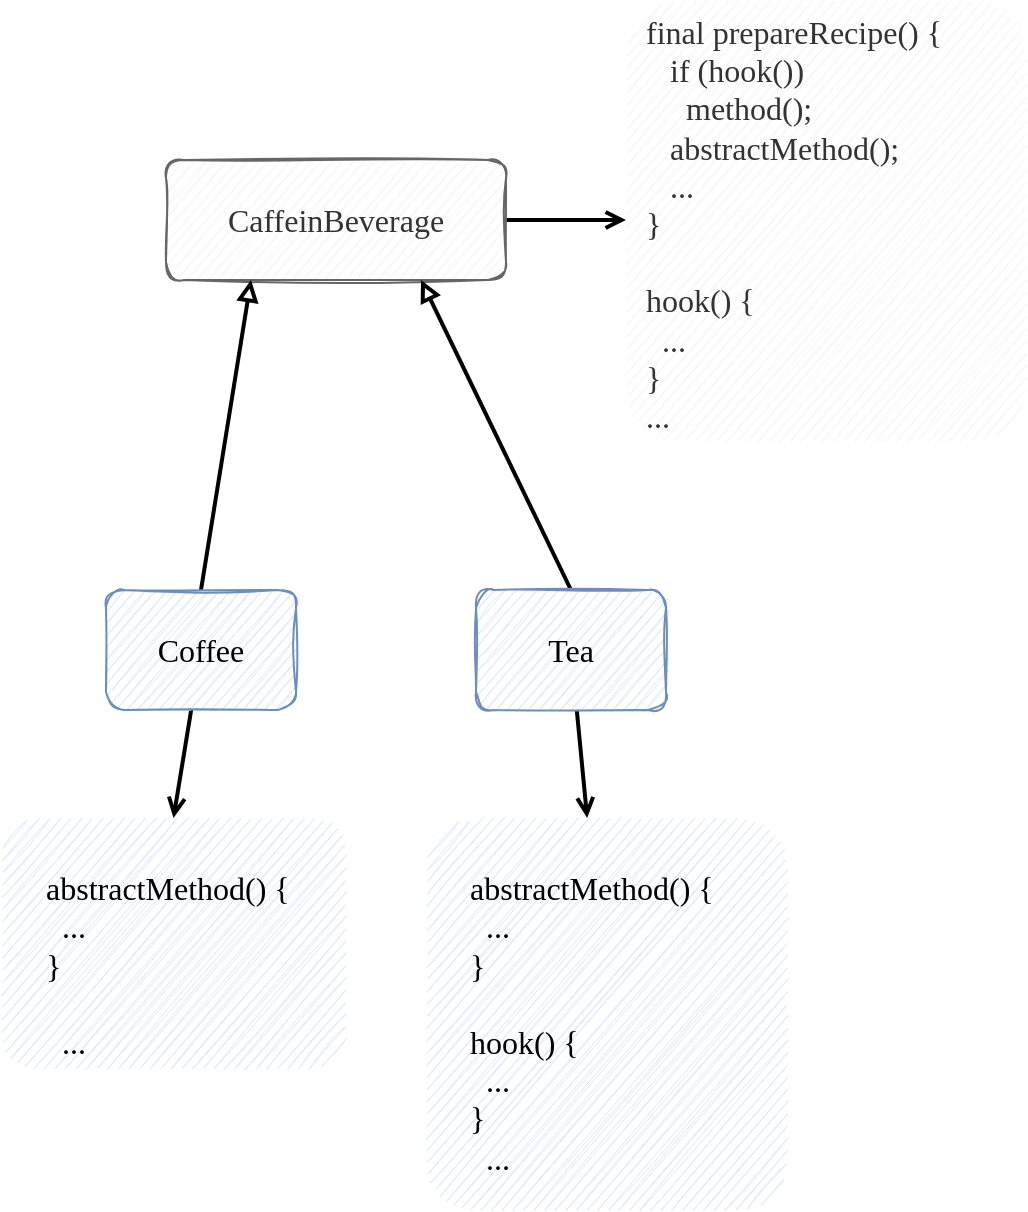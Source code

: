 <mxfile version="20.3.0" type="device"><diagram id="0GwhqxekJrT-VnxqsKM9" name="第 1 页"><mxGraphModel dx="1198" dy="774" grid="1" gridSize="10" guides="1" tooltips="1" connect="1" arrows="1" fold="1" page="1" pageScale="1" pageWidth="1169" pageHeight="827" math="0" shadow="0"><root><mxCell id="0"/><mxCell id="1" parent="0"/><mxCell id="F8iyRb3Pv0SXZNGG_vmm-53" style="edgeStyle=none;rounded=0;sketch=1;orthogonalLoop=1;jettySize=auto;html=1;strokeWidth=2;fontFamily=Comic Sans MS;fontSize=16;" parent="1" edge="1"><mxGeometry relative="1" as="geometry"><mxPoint x="730" y="510" as="sourcePoint"/></mxGeometry></mxCell><mxCell id="k0iX136rv-r_lHL9TjmA-61" style="edgeStyle=none;rounded=0;orthogonalLoop=1;jettySize=auto;html=1;entryX=0;entryY=0.5;entryDx=0;entryDy=0;strokeWidth=2;fontFamily=Comic Sans MS;fontSize=16;endArrow=open;endFill=0;" edge="1" parent="1" source="k0iX136rv-r_lHL9TjmA-58" target="k0iX136rv-r_lHL9TjmA-60"><mxGeometry relative="1" as="geometry"/></mxCell><mxCell id="k0iX136rv-r_lHL9TjmA-58" value="CaffeinBeverage" style="rounded=1;whiteSpace=wrap;html=1;sketch=1;fontFamily=Comic Sans MS;fontSize=16;fillColor=#f5f5f5;strokeColor=#666666;fontColor=#333333;" vertex="1" parent="1"><mxGeometry x="140" y="85" width="170" height="60" as="geometry"/></mxCell><mxCell id="k0iX136rv-r_lHL9TjmA-62" style="edgeStyle=none;rounded=0;orthogonalLoop=1;jettySize=auto;html=1;exitX=0.5;exitY=0;exitDx=0;exitDy=0;entryX=0.25;entryY=1;entryDx=0;entryDy=0;strokeWidth=2;fontFamily=Comic Sans MS;fontSize=16;endArrow=block;endFill=0;" edge="1" parent="1" source="k0iX136rv-r_lHL9TjmA-59" target="k0iX136rv-r_lHL9TjmA-58"><mxGeometry relative="1" as="geometry"/></mxCell><mxCell id="k0iX136rv-r_lHL9TjmA-68" style="edgeStyle=none;rounded=0;orthogonalLoop=1;jettySize=auto;html=1;entryX=0.5;entryY=0;entryDx=0;entryDy=0;strokeWidth=2;fontFamily=Comic Sans MS;fontSize=16;endArrow=open;endFill=0;" edge="1" parent="1" source="k0iX136rv-r_lHL9TjmA-59" target="k0iX136rv-r_lHL9TjmA-67"><mxGeometry relative="1" as="geometry"/></mxCell><mxCell id="k0iX136rv-r_lHL9TjmA-59" value="Coffee" style="rounded=1;whiteSpace=wrap;html=1;sketch=1;fontFamily=Comic Sans MS;fontSize=16;fillColor=#dae8fc;strokeColor=#6c8ebf;" vertex="1" parent="1"><mxGeometry x="110" y="300" width="95" height="60" as="geometry"/></mxCell><mxCell id="k0iX136rv-r_lHL9TjmA-60" value="&amp;nbsp; final prepareRecipe() {&lt;br&gt;&amp;nbsp; &amp;nbsp; &amp;nbsp;if (hook())&lt;br&gt;&amp;nbsp; &amp;nbsp; &amp;nbsp; &amp;nbsp;method();&amp;nbsp;&lt;br&gt;&amp;nbsp; &amp;nbsp; &amp;nbsp;abstractMethod();&lt;br&gt;&amp;nbsp; &amp;nbsp; &amp;nbsp;...&lt;br&gt;&amp;nbsp; }&lt;br&gt;&lt;br&gt;&amp;nbsp; hook() {&lt;br&gt;&amp;nbsp; &amp;nbsp; ...&lt;br&gt;&amp;nbsp; }&lt;br&gt;&amp;nbsp; ..." style="rounded=1;whiteSpace=wrap;html=1;sketch=1;fontFamily=Comic Sans MS;fontSize=16;fillColor=#f5f5f5;strokeColor=none;align=left;verticalAlign=top;fontColor=#333333;" vertex="1" parent="1"><mxGeometry x="370" y="5" width="200" height="220" as="geometry"/></mxCell><mxCell id="k0iX136rv-r_lHL9TjmA-64" style="edgeStyle=none;rounded=0;orthogonalLoop=1;jettySize=auto;html=1;exitX=0.5;exitY=0;exitDx=0;exitDy=0;entryX=0.75;entryY=1;entryDx=0;entryDy=0;strokeWidth=2;fontFamily=Comic Sans MS;fontSize=16;endArrow=block;endFill=0;" edge="1" parent="1" source="k0iX136rv-r_lHL9TjmA-63" target="k0iX136rv-r_lHL9TjmA-58"><mxGeometry relative="1" as="geometry"/></mxCell><mxCell id="k0iX136rv-r_lHL9TjmA-66" style="edgeStyle=none;rounded=0;orthogonalLoop=1;jettySize=auto;html=1;strokeWidth=2;fontFamily=Comic Sans MS;fontSize=16;endArrow=open;endFill=0;" edge="1" parent="1" source="k0iX136rv-r_lHL9TjmA-63" target="k0iX136rv-r_lHL9TjmA-65"><mxGeometry relative="1" as="geometry"/></mxCell><mxCell id="k0iX136rv-r_lHL9TjmA-63" value="Tea" style="rounded=1;whiteSpace=wrap;html=1;sketch=1;fontFamily=Comic Sans MS;fontSize=16;fillColor=#dae8fc;strokeColor=#6c8ebf;" vertex="1" parent="1"><mxGeometry x="295" y="300" width="95" height="60" as="geometry"/></mxCell><mxCell id="k0iX136rv-r_lHL9TjmA-65" value="&lt;br&gt;&amp;nbsp; &amp;nbsp; &amp;nbsp;abstractMethod() {&lt;br&gt;&amp;nbsp; &amp;nbsp; &amp;nbsp; &amp;nbsp;...&lt;br&gt;&amp;nbsp; &amp;nbsp; &amp;nbsp;}&lt;br&gt;&lt;br&gt;&amp;nbsp; &amp;nbsp; &amp;nbsp;hook() {&lt;br&gt;&amp;nbsp; &amp;nbsp; &amp;nbsp; &amp;nbsp;...&lt;br&gt;&amp;nbsp; &amp;nbsp; &amp;nbsp;}&lt;br&gt;&amp;nbsp; &amp;nbsp; &amp;nbsp; &amp;nbsp;..." style="rounded=1;whiteSpace=wrap;html=1;sketch=1;fontFamily=Comic Sans MS;fontSize=16;fillColor=#dae8fc;strokeColor=none;align=left;verticalAlign=top;" vertex="1" parent="1"><mxGeometry x="270" y="414" width="180" height="196" as="geometry"/></mxCell><mxCell id="k0iX136rv-r_lHL9TjmA-67" value="&lt;br&gt;&amp;nbsp; &amp;nbsp; &amp;nbsp;abstractMethod() {&lt;br&gt;&amp;nbsp; &amp;nbsp; &amp;nbsp; &amp;nbsp;...&lt;br&gt;&amp;nbsp; &amp;nbsp; &amp;nbsp;}&lt;br&gt;&lt;br&gt;&amp;nbsp; &amp;nbsp; &amp;nbsp; &amp;nbsp;..." style="rounded=1;whiteSpace=wrap;html=1;sketch=1;fontFamily=Comic Sans MS;fontSize=16;fillColor=#dae8fc;strokeColor=none;align=left;verticalAlign=top;" vertex="1" parent="1"><mxGeometry x="57.5" y="414" width="172.5" height="125" as="geometry"/></mxCell></root></mxGraphModel></diagram></mxfile>